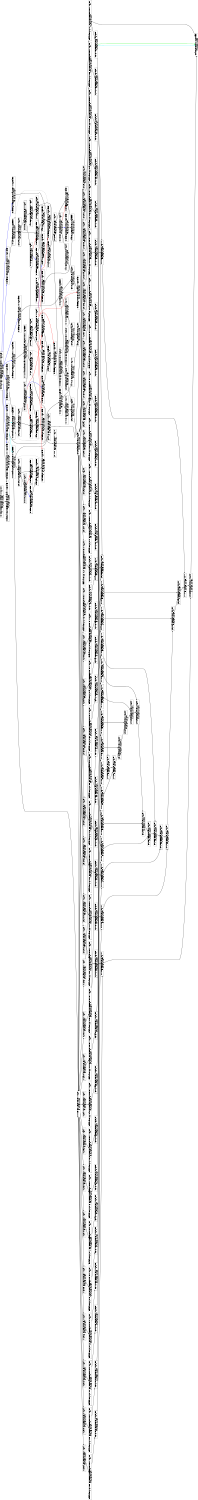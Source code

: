 digraph Region_18 {
	graph [ nslimit = "1000.0",
	orientation = landscape,
		center = true,
	page = "8.5,11",
	compound=true,
	size = "10,7.5" ] ;
"Op_199" [ fontname = "Helvetica" shape = box, label = " STORESTART C=0x16383BB=for.cond30.preheader HyIns=STOREB,
199, ASAP=1, ALAP=25"]
"Op_200" [ fontname = "Helvetica" shape = box, label = " MOVC C=0x0BB=for.cond30.preheader HyIns=MOVC,
200, ASAP=0, ALAP=24"]
"Op_172" [ fontname = "Helvetica" shape = box, label = " LOOPSTART C=0x16383BB=for.cond30.preheader HyIns=LOADB,
172, ASAP=0, ALAP=0"]
"Op_20197" [ fontname = "Helvetica" shape = box, label = " LOOPEXIT C=0x16382BB=for.end265 HyIns=STOREB,
20197, ASAP=5, ALAP=25"]
"Op_20198" [ fontname = "Helvetica" shape = box, label = " MOVC C=0x1BB=for.end265 HyIns=MOVC,
20198, ASAP=0, ALAP=24"]
"Op_0" [ fontname = "Helvetica" shape = box, label = " phi tmp_cse_var_6.0396 BB=for.body32 HyIns=SELECT,
0, ASAP=2, ALAP=4"]
"Op_1" [ fontname = "Helvetica" shape = box, label = " add add241  C=0x1BB=for.body32 HyIns=ADD,
1, ASAP=3, ALAP=21"]
"Op_2" [ fontname = "Helvetica" shape = box, label = " select .add241 BB=for.body32 HyIns=SELECT,
2, ASAP=6, ALAP=24"]
"Op_3" [ fontname = "Helvetica" shape = box, label = " icmp cmp242  C=0x30BB=for.body32 HyIns=CMP,
3, ASAP=4, ALAP=22"]
"Op_4" [ fontname = "Helvetica" shape = box, label = " ashr shr45  C=0x3BB=for.body32 HyIns=ARS,
4, ASAP=3, ALAP=5"]
"Op_5" [ fontname = "Helvetica" shape = box, label = " add add46 BB=for.body32 HyIns=ADD,
5, ASAP=6, ALAP=6"]
"Op_6" [ fontname = "Helvetica" shape = box, label = " getelementptr arrayidx47  C=0x0 C=0x0BB=for.body32 HyIns=ADD,
6, ASAP=7, ALAP=7"]
"Op_7" [ fontname = "Helvetica" shape = box, label = " store  BB=for.body32 HyIns=STOREB,
7, ASAP=25, ALAP=25"]
"Op_8" [ fontname = "Helvetica" shape = box, label = " load manupa2 BB=for.body32 HyIns=LOADB,
8, ASAP=8, ALAP=8"]
"Op_9" [ fontname = "Helvetica" shape = box, label = " add add53 BB=for.body32 HyIns=ADD,
9, ASAP=9, ALAP=9"]
"Op_10" [ fontname = "Helvetica" shape = box, label = " add add65 BB=for.body32 HyIns=ADD,
10, ASAP=10, ALAP=10"]
"Op_11" [ fontname = "Helvetica" shape = box, label = " add add77 BB=for.body32 HyIns=ADD,
11, ASAP=11, ALAP=11"]
"Op_12" [ fontname = "Helvetica" shape = box, label = " add add89 BB=for.body32 HyIns=ADD,
12, ASAP=12, ALAP=12"]
"Op_13" [ fontname = "Helvetica" shape = box, label = " add add101 BB=for.body32 HyIns=ADD,
13, ASAP=13, ALAP=13"]
"Op_14" [ fontname = "Helvetica" shape = box, label = " add add113 BB=for.body32 HyIns=ADD,
14, ASAP=14, ALAP=14"]
"Op_15" [ fontname = "Helvetica" shape = box, label = " add add125 BB=for.body32 HyIns=ADD,
15, ASAP=15, ALAP=15"]
"Op_16" [ fontname = "Helvetica" shape = box, label = " add add137 BB=for.body32 HyIns=ADD,
16, ASAP=16, ALAP=16"]
"Op_17" [ fontname = "Helvetica" shape = box, label = " add add149 BB=for.body32 HyIns=ADD,
17, ASAP=17, ALAP=17"]
"Op_18" [ fontname = "Helvetica" shape = box, label = " add add161 BB=for.body32 HyIns=ADD,
18, ASAP=18, ALAP=18"]
"Op_19" [ fontname = "Helvetica" shape = box, label = " add add173 BB=for.body32 HyIns=ADD,
19, ASAP=19, ALAP=19"]
"Op_20" [ fontname = "Helvetica" shape = box, label = " add add185 BB=for.body32 HyIns=ADD,
20, ASAP=20, ALAP=20"]
"Op_21" [ fontname = "Helvetica" shape = box, label = " add add197 BB=for.body32 HyIns=ADD,
21, ASAP=21, ALAP=21"]
"Op_22" [ fontname = "Helvetica" shape = box, label = " add add209 BB=for.body32 HyIns=ADD,
22, ASAP=22, ALAP=22"]
"Op_23" [ fontname = "Helvetica" shape = box, label = " add add221 BB=for.body32 HyIns=ADD,
23, ASAP=23, ALAP=23"]
"Op_24" [ fontname = "Helvetica" shape = box, label = " add add233 BB=for.body32 HyIns=ADD,
24, ASAP=24, ALAP=24"]
"Op_34" [ fontname = "Helvetica" shape = box, label = " or add205  C=0xdBB=for.body32 HyIns=OR,
34, ASAP=4, ALAP=18"]
"Op_25" [ fontname = "Helvetica" shape = box, label = " shl mul33  C=0x4BB=for.body32 HyIns=LS,
25, ASAP=3, ALAP=5"]
"Op_26" [ fontname = "Helvetica" shape = box, label = " or add229  C=0xfBB=for.body32 HyIns=OR,
26, ASAP=4, ALAP=20"]
"Op_27" [ fontname = "Helvetica" shape = box, label = " getelementptr arrayidx230  C=0x2313 C=0x2313BB=for.body32 HyIns=ADD,
27, ASAP=5, ALAP=21"]
"Op_28" [ fontname = "Helvetica" shape = box, label = " load manupa34 BB=for.body32 HyIns=LOADB,
28, ASAP=6, ALAP=22"]
"Op_29" [ fontname = "Helvetica" shape = box, label = " mul mul232 BB=for.body32 HyIns=MUL,
29, ASAP=9, ALAP=23"]
"Op_30" [ fontname = "Helvetica" shape = box, label = " or add217  C=0xeBB=for.body32 HyIns=OR,
30, ASAP=4, ALAP=19"]
"Op_31" [ fontname = "Helvetica" shape = box, label = " getelementptr arrayidx218  C=0x2313 C=0x2313BB=for.body32 HyIns=ADD,
31, ASAP=5, ALAP=20"]
"Op_32" [ fontname = "Helvetica" shape = box, label = " load manupa32 BB=for.body32 HyIns=LOADB,
32, ASAP=6, ALAP=21"]
"Op_33" [ fontname = "Helvetica" shape = box, label = " mul mul220 BB=for.body32 HyIns=MUL,
33, ASAP=9, ALAP=22"]
"Op_58" [ fontname = "Helvetica" shape = box, label = " or add133  C=0x7BB=for.body32 HyIns=OR,
58, ASAP=4, ALAP=12"]
"Op_59" [ fontname = "Helvetica" shape = box, label = " getelementptr arrayidx134  C=0x2313 C=0x2313BB=for.body32 HyIns=ADD,
59, ASAP=5, ALAP=13"]
"Op_60" [ fontname = "Helvetica" shape = box, label = " load manupa18 BB=for.body32 HyIns=LOADB,
60, ASAP=6, ALAP=14"]
"Op_35" [ fontname = "Helvetica" shape = box, label = " getelementptr arrayidx206  C=0x2313 C=0x2313BB=for.body32 HyIns=ADD,
35, ASAP=5, ALAP=19"]
"Op_36" [ fontname = "Helvetica" shape = box, label = " load manupa30 BB=for.body32 HyIns=LOADB,
36, ASAP=6, ALAP=20"]
"Op_37" [ fontname = "Helvetica" shape = box, label = " mul mul208 BB=for.body32 HyIns=MUL,
37, ASAP=9, ALAP=21"]
"Op_38" [ fontname = "Helvetica" shape = box, label = " or add193  C=0xcBB=for.body32 HyIns=OR,
38, ASAP=4, ALAP=17"]
"Op_39" [ fontname = "Helvetica" shape = box, label = " getelementptr arrayidx194  C=0x2313 C=0x2313BB=for.body32 HyIns=ADD,
39, ASAP=5, ALAP=18"]
"Op_40" [ fontname = "Helvetica" shape = box, label = " load manupa28 BB=for.body32 HyIns=LOADB,
40, ASAP=6, ALAP=19"]
"Op_41" [ fontname = "Helvetica" shape = box, label = " mul mul196 BB=for.body32 HyIns=MUL,
41, ASAP=9, ALAP=20"]
"Op_42" [ fontname = "Helvetica" shape = box, label = " or add181  C=0xbBB=for.body32 HyIns=OR,
42, ASAP=4, ALAP=16"]
"Op_43" [ fontname = "Helvetica" shape = box, label = " getelementptr arrayidx182  C=0x2313 C=0x2313BB=for.body32 HyIns=ADD,
43, ASAP=5, ALAP=17"]
"Op_44" [ fontname = "Helvetica" shape = box, label = " load manupa26 BB=for.body32 HyIns=LOADB,
44, ASAP=6, ALAP=18"]
"Op_45" [ fontname = "Helvetica" shape = box, label = " mul mul184 BB=for.body32 HyIns=MUL,
45, ASAP=9, ALAP=19"]
"Op_46" [ fontname = "Helvetica" shape = box, label = " or add169  C=0xaBB=for.body32 HyIns=OR,
46, ASAP=4, ALAP=15"]
"Op_47" [ fontname = "Helvetica" shape = box, label = " getelementptr arrayidx170  C=0x2313 C=0x2313BB=for.body32 HyIns=ADD,
47, ASAP=5, ALAP=16"]
"Op_48" [ fontname = "Helvetica" shape = box, label = " load manupa24 BB=for.body32 HyIns=LOADB,
48, ASAP=6, ALAP=17"]
"Op_49" [ fontname = "Helvetica" shape = box, label = " mul mul172 BB=for.body32 HyIns=MUL,
49, ASAP=9, ALAP=18"]
"Op_50" [ fontname = "Helvetica" shape = box, label = " or add157  C=0x9BB=for.body32 HyIns=OR,
50, ASAP=4, ALAP=14"]
"Op_51" [ fontname = "Helvetica" shape = box, label = " getelementptr arrayidx158  C=0x2313 C=0x2313BB=for.body32 HyIns=ADD,
51, ASAP=5, ALAP=15"]
"Op_52" [ fontname = "Helvetica" shape = box, label = " load manupa22 BB=for.body32 HyIns=LOADB,
52, ASAP=6, ALAP=16"]
"Op_53" [ fontname = "Helvetica" shape = box, label = " mul mul160 BB=for.body32 HyIns=MUL,
53, ASAP=9, ALAP=17"]
"Op_54" [ fontname = "Helvetica" shape = box, label = " or add145  C=0x8BB=for.body32 HyIns=OR,
54, ASAP=4, ALAP=13"]
"Op_55" [ fontname = "Helvetica" shape = box, label = " getelementptr arrayidx146  C=0x2313 C=0x2313BB=for.body32 HyIns=ADD,
55, ASAP=5, ALAP=14"]
"Op_56" [ fontname = "Helvetica" shape = box, label = " load manupa20 BB=for.body32 HyIns=LOADB,
56, ASAP=6, ALAP=15"]
"Op_57" [ fontname = "Helvetica" shape = box, label = " mul mul148 BB=for.body32 HyIns=MUL,
57, ASAP=9, ALAP=16"]
"Op_115" [ fontname = "Helvetica" shape = box, label = " add add178  C=0xbBB=for.body32 HyIns=ADD,
115, ASAP=6, ALAP=16"]
"Op_116" [ fontname = "Helvetica" shape = box, label = " getelementptr arrayidx179  C=0x2000 C=0x2000BB=for.body32 HyIns=ADD,
116, ASAP=7, ALAP=17"]
"Op_117" [ fontname = "Helvetica" shape = box, label = " load manupa25 BB=for.body32 HyIns=LOADB,
117, ASAP=8, ALAP=18"]
"Op_118" [ fontname = "Helvetica" shape = box, label = " add add166  C=0xaBB=for.body32 HyIns=ADD,
118, ASAP=6, ALAP=15"]
"Op_119" [ fontname = "Helvetica" shape = box, label = " getelementptr arrayidx167  C=0x2000 C=0x2000BB=for.body32 HyIns=ADD,
119, ASAP=7, ALAP=16"]
"Op_61" [ fontname = "Helvetica" shape = box, label = " mul mul136 BB=for.body32 HyIns=MUL,
61, ASAP=9, ALAP=15"]
"Op_62" [ fontname = "Helvetica" shape = box, label = " or add121  C=0x6BB=for.body32 HyIns=OR,
62, ASAP=4, ALAP=11"]
"Op_63" [ fontname = "Helvetica" shape = box, label = " getelementptr arrayidx122  C=0x2313 C=0x2313BB=for.body32 HyIns=ADD,
63, ASAP=5, ALAP=12"]
"Op_64" [ fontname = "Helvetica" shape = box, label = " load manupa16 BB=for.body32 HyIns=LOADB,
64, ASAP=6, ALAP=13"]
"Op_65" [ fontname = "Helvetica" shape = box, label = " mul mul124 BB=for.body32 HyIns=MUL,
65, ASAP=9, ALAP=14"]
"Op_66" [ fontname = "Helvetica" shape = box, label = " or add109  C=0x5BB=for.body32 HyIns=OR,
66, ASAP=4, ALAP=10"]
"Op_67" [ fontname = "Helvetica" shape = box, label = " getelementptr arrayidx110  C=0x2313 C=0x2313BB=for.body32 HyIns=ADD,
67, ASAP=5, ALAP=11"]
"Op_68" [ fontname = "Helvetica" shape = box, label = " load manupa14 BB=for.body32 HyIns=LOADB,
68, ASAP=6, ALAP=12"]
"Op_69" [ fontname = "Helvetica" shape = box, label = " mul mul112 BB=for.body32 HyIns=MUL,
69, ASAP=9, ALAP=13"]
"Op_70" [ fontname = "Helvetica" shape = box, label = " or add97  C=0x4BB=for.body32 HyIns=OR,
70, ASAP=4, ALAP=9"]
"Op_71" [ fontname = "Helvetica" shape = box, label = " getelementptr arrayidx98  C=0x2313 C=0x2313BB=for.body32 HyIns=ADD,
71, ASAP=5, ALAP=10"]
"Op_72" [ fontname = "Helvetica" shape = box, label = " load manupa12 BB=for.body32 HyIns=LOADB,
72, ASAP=6, ALAP=11"]
"Op_73" [ fontname = "Helvetica" shape = box, label = " mul mul100 BB=for.body32 HyIns=MUL,
73, ASAP=9, ALAP=12"]
"Op_74" [ fontname = "Helvetica" shape = box, label = " or add85  C=0x3BB=for.body32 HyIns=OR,
74, ASAP=4, ALAP=8"]
"Op_75" [ fontname = "Helvetica" shape = box, label = " getelementptr arrayidx86  C=0x2313 C=0x2313BB=for.body32 HyIns=ADD,
75, ASAP=5, ALAP=9"]
"Op_76" [ fontname = "Helvetica" shape = box, label = " load manupa10 BB=for.body32 HyIns=LOADB,
76, ASAP=6, ALAP=10"]
"Op_77" [ fontname = "Helvetica" shape = box, label = " mul mul88 BB=for.body32 HyIns=MUL,
77, ASAP=9, ALAP=11"]
"Op_78" [ fontname = "Helvetica" shape = box, label = " or add73  C=0x2BB=for.body32 HyIns=OR,
78, ASAP=4, ALAP=7"]
"Op_79" [ fontname = "Helvetica" shape = box, label = " getelementptr arrayidx74  C=0x2313 C=0x2313BB=for.body32 HyIns=ADD,
79, ASAP=5, ALAP=8"]
"Op_80" [ fontname = "Helvetica" shape = box, label = " load manupa8 BB=for.body32 HyIns=LOADB,
80, ASAP=6, ALAP=9"]
"Op_81" [ fontname = "Helvetica" shape = box, label = " mul mul76 BB=for.body32 HyIns=MUL,
81, ASAP=9, ALAP=10"]
"Op_82" [ fontname = "Helvetica" shape = box, label = " or add61  C=0x1BB=for.body32 HyIns=OR,
82, ASAP=4, ALAP=6"]
"Op_83" [ fontname = "Helvetica" shape = box, label = " getelementptr arrayidx62  C=0x2313 C=0x2313BB=for.body32 HyIns=ADD,
83, ASAP=5, ALAP=7"]
"Op_84" [ fontname = "Helvetica" shape = box, label = " load manupa6 BB=for.body32 HyIns=LOADB,
84, ASAP=6, ALAP=8"]
"Op_85" [ fontname = "Helvetica" shape = box, label = " mul mul64 BB=for.body32 HyIns=MUL,
85, ASAP=9, ALAP=9"]
"Op_86" [ fontname = "Helvetica" shape = box, label = " getelementptr arrayidx50  C=0x2313 C=0x2313BB=for.body32 HyIns=ADD,
86, ASAP=4, ALAP=6"]
"Op_87" [ fontname = "Helvetica" shape = box, label = " load manupa4 BB=for.body32 HyIns=LOADB,
87, ASAP=5, ALAP=7"]
"Op_88" [ fontname = "Helvetica" shape = box, label = " mul mul52 BB=for.body32 HyIns=MUL,
88, ASAP=8, ALAP=8"]
"Op_89" [ fontname = "Helvetica" shape = box, label = " phi tmp_cse_var_5.0395 BB=for.body32 HyIns=SELECT,
89, ASAP=2, ALAP=19"]
"Op_90" [ fontname = "Helvetica" shape = box, label = " add add256  C=0x1BB=for.body32 HyIns=ADD,
90, ASAP=3, ALAP=20"]
"Op_91" [ fontname = "Helvetica" shape = box, label = " select .add256 BB=for.body32 HyIns=SELECT,
91, ASAP=6, ALAP=24"]
"Op_92" [ fontname = "Helvetica" shape = box, label = " icmp cmp257  C=0xf0BB=for.body32 HyIns=CMP,
92, ASAP=4, ALAP=21"]
"Op_93" [ fontname = "Helvetica" shape = box, label = " select .i_48.1 BB=for.body32 HyIns=SELECT,
93, ASAP=8, ALAP=24"]
"Op_94" [ fontname = "Helvetica" shape = box, label = " or manupa35 BB=for.body32 HyIns=OR,
94, ASAP=5, ALAP=22"]
"Op_95" [ fontname = "Helvetica" shape = box, label = " select .c48.1 BB=for.body32 HyIns=SELECT,
95, ASAP=7, ALAP=24"]
"Op_96" [ fontname = "Helvetica" shape = box, label = " phi w_inner_h_fused_oc_fused_rh_fused_rw_outer_fused.0394 BB=for.body32 HyIns=SELECT,
96, ASAP=2, ALAP=2"]
"Op_97" [ fontname = "Helvetica" shape = box, label = " add inc264  C=0x1BB=for.body32 HyIns=ADD,
97, ASAP=3, ALAP=23"]
"Op_98" [ fontname = "Helvetica" shape = box, label = " icmp exitcond398  C=0x2c10BB=for.body32 HyIns=CMP,
98, ASAP=4, ALAP=24"]
"Op_100" [ fontname = "Helvetica" shape = box, label = " shl and  C=0x4BB=for.body32 HyIns=LS,
100, ASAP=3, ALAP=3"]
"Op_101" [ fontname = "Helvetica" shape = box, label = " and mul37  C=0x70BB=for.body32 HyIns=AND,
101, ASAP=4, ALAP=4"]
"Op_102" [ fontname = "Helvetica" shape = box, label = " add add39 BB=for.body32 HyIns=ADD,
102, ASAP=5, ALAP=5"]
"Op_103" [ fontname = "Helvetica" shape = box, label = " add add226  C=0xfBB=for.body32 HyIns=ADD,
103, ASAP=6, ALAP=20"]
"Op_104" [ fontname = "Helvetica" shape = box, label = " getelementptr arrayidx227  C=0x2000 C=0x2000BB=for.body32 HyIns=ADD,
104, ASAP=7, ALAP=21"]
"Op_105" [ fontname = "Helvetica" shape = box, label = " load manupa33 BB=for.body32 HyIns=LOADB,
105, ASAP=8, ALAP=22"]
"Op_106" [ fontname = "Helvetica" shape = box, label = " add add214  C=0xeBB=for.body32 HyIns=ADD,
106, ASAP=6, ALAP=19"]
"Op_107" [ fontname = "Helvetica" shape = box, label = " getelementptr arrayidx215  C=0x2000 C=0x2000BB=for.body32 HyIns=ADD,
107, ASAP=7, ALAP=20"]
"Op_108" [ fontname = "Helvetica" shape = box, label = " load manupa31 BB=for.body32 HyIns=LOADB,
108, ASAP=8, ALAP=21"]
"Op_109" [ fontname = "Helvetica" shape = box, label = " add add202  C=0xdBB=for.body32 HyIns=ADD,
109, ASAP=6, ALAP=18"]
"Op_110" [ fontname = "Helvetica" shape = box, label = " getelementptr arrayidx203  C=0x2000 C=0x2000BB=for.body32 HyIns=ADD,
110, ASAP=7, ALAP=19"]
"Op_111" [ fontname = "Helvetica" shape = box, label = " load manupa29 BB=for.body32 HyIns=LOADB,
111, ASAP=8, ALAP=20"]
"Op_112" [ fontname = "Helvetica" shape = box, label = " add add190  C=0xcBB=for.body32 HyIns=ADD,
112, ASAP=6, ALAP=17"]
"Op_113" [ fontname = "Helvetica" shape = box, label = " getelementptr arrayidx191  C=0x2000 C=0x2000BB=for.body32 HyIns=ADD,
113, ASAP=7, ALAP=18"]
"Op_114" [ fontname = "Helvetica" shape = box, label = " load manupa27 BB=for.body32 HyIns=LOADB,
114, ASAP=8, ALAP=19"]
"Op_120" [ fontname = "Helvetica" shape = box, label = " load manupa23 BB=for.body32 HyIns=LOADB,
120, ASAP=8, ALAP=17"]
"Op_121" [ fontname = "Helvetica" shape = box, label = " add add154  C=0x9BB=for.body32 HyIns=ADD,
121, ASAP=6, ALAP=14"]
"Op_122" [ fontname = "Helvetica" shape = box, label = " getelementptr arrayidx155  C=0x2000 C=0x2000BB=for.body32 HyIns=ADD,
122, ASAP=7, ALAP=15"]
"Op_123" [ fontname = "Helvetica" shape = box, label = " load manupa21 BB=for.body32 HyIns=LOADB,
123, ASAP=8, ALAP=16"]
"Op_124" [ fontname = "Helvetica" shape = box, label = " add add142  C=0x8BB=for.body32 HyIns=ADD,
124, ASAP=6, ALAP=13"]
"Op_125" [ fontname = "Helvetica" shape = box, label = " getelementptr arrayidx143  C=0x2000 C=0x2000BB=for.body32 HyIns=ADD,
125, ASAP=7, ALAP=14"]
"Op_126" [ fontname = "Helvetica" shape = box, label = " load manupa19 BB=for.body32 HyIns=LOADB,
126, ASAP=8, ALAP=15"]
"Op_127" [ fontname = "Helvetica" shape = box, label = " add add130  C=0x7BB=for.body32 HyIns=ADD,
127, ASAP=6, ALAP=12"]
"Op_128" [ fontname = "Helvetica" shape = box, label = " getelementptr arrayidx131  C=0x2000 C=0x2000BB=for.body32 HyIns=ADD,
128, ASAP=7, ALAP=13"]
"Op_129" [ fontname = "Helvetica" shape = box, label = " load manupa17 BB=for.body32 HyIns=LOADB,
129, ASAP=8, ALAP=14"]
"Op_130" [ fontname = "Helvetica" shape = box, label = " add add118  C=0x6BB=for.body32 HyIns=ADD,
130, ASAP=6, ALAP=11"]
"Op_131" [ fontname = "Helvetica" shape = box, label = " getelementptr arrayidx119  C=0x2000 C=0x2000BB=for.body32 HyIns=ADD,
131, ASAP=7, ALAP=12"]
"Op_132" [ fontname = "Helvetica" shape = box, label = " load manupa15 BB=for.body32 HyIns=LOADB,
132, ASAP=8, ALAP=13"]
"Op_133" [ fontname = "Helvetica" shape = box, label = " add add106  C=0x5BB=for.body32 HyIns=ADD,
133, ASAP=6, ALAP=10"]
"Op_134" [ fontname = "Helvetica" shape = box, label = " getelementptr arrayidx107  C=0x2000 C=0x2000BB=for.body32 HyIns=ADD,
134, ASAP=7, ALAP=11"]
"Op_135" [ fontname = "Helvetica" shape = box, label = " load manupa13 BB=for.body32 HyIns=LOADB,
135, ASAP=8, ALAP=12"]
"Op_136" [ fontname = "Helvetica" shape = box, label = " add add94  C=0x4BB=for.body32 HyIns=ADD,
136, ASAP=6, ALAP=9"]
"Op_137" [ fontname = "Helvetica" shape = box, label = " getelementptr arrayidx95  C=0x2000 C=0x2000BB=for.body32 HyIns=ADD,
137, ASAP=7, ALAP=10"]
"Op_138" [ fontname = "Helvetica" shape = box, label = " load manupa11 BB=for.body32 HyIns=LOADB,
138, ASAP=8, ALAP=11"]
"Op_139" [ fontname = "Helvetica" shape = box, label = " add add82  C=0x3BB=for.body32 HyIns=ADD,
139, ASAP=6, ALAP=8"]
"Op_140" [ fontname = "Helvetica" shape = box, label = " getelementptr arrayidx83  C=0x2000 C=0x2000BB=for.body32 HyIns=ADD,
140, ASAP=7, ALAP=9"]
"Op_141" [ fontname = "Helvetica" shape = box, label = " load manupa9 BB=for.body32 HyIns=LOADB,
141, ASAP=8, ALAP=10"]
"Op_142" [ fontname = "Helvetica" shape = box, label = " add add70  C=0x2BB=for.body32 HyIns=ADD,
142, ASAP=6, ALAP=7"]
"Op_143" [ fontname = "Helvetica" shape = box, label = " getelementptr arrayidx71  C=0x2000 C=0x2000BB=for.body32 HyIns=ADD,
143, ASAP=7, ALAP=8"]
"Op_144" [ fontname = "Helvetica" shape = box, label = " load manupa7 BB=for.body32 HyIns=LOADB,
144, ASAP=8, ALAP=9"]
"Op_145" [ fontname = "Helvetica" shape = box, label = " add add58  C=0x1BB=for.body32 HyIns=ADD,
145, ASAP=6, ALAP=6"]
"Op_146" [ fontname = "Helvetica" shape = box, label = " getelementptr arrayidx59  C=0x2000 C=0x2000BB=for.body32 HyIns=ADD,
146, ASAP=7, ALAP=7"]
"Op_147" [ fontname = "Helvetica" shape = box, label = " load manupa5 BB=for.body32 HyIns=LOADB,
147, ASAP=8, ALAP=8"]
"Op_148" [ fontname = "Helvetica" shape = box, label = " getelementptr arrayidx48  C=0x2000 C=0x2000BB=for.body32 HyIns=ADD,
148, ASAP=6, ALAP=6"]
"Op_149" [ fontname = "Helvetica" shape = box, label = " load manupa3 BB=for.body32 HyIns=LOADB,
149, ASAP=7, ALAP=7"]
"Op_150" [ fontname = "Helvetica" shape = box, label = " phi i_48.0393 BB=for.body32 HyIns=SELECT,
150, ASAP=2, ALAP=2"]
"Op_151" [ fontname = "Helvetica" shape = box, label = " add i_48.1 BB=for.body32 HyIns=ADD,
151, ASAP=6, ALAP=22"]
"Op_152" [ fontname = "Helvetica" shape = box, label = " mul mul40  C=0x468BB=for.body32 HyIns=MUL,
152, ASAP=3, ALAP=4"]
"Op_153" [ fontname = "Helvetica" shape = box, label = " add add44 BB=for.body32 HyIns=ADD,
153, ASAP=5, ALAP=5"]
"Op_154" [ fontname = "Helvetica" shape = box, label = " mul mul34  C=0x13bBB=for.body32 HyIns=MUL,
154, ASAP=3, ALAP=3"]
"Op_155" [ fontname = "Helvetica" shape = box, label = " add add38 BB=for.body32 HyIns=ADD,
155, ASAP=4, ALAP=4"]
"Op_156" [ fontname = "Helvetica" shape = box, label = " phi c48.0392 BB=for.body32 HyIns=SELECT,
156, ASAP=2, ALAP=18"]
"Op_157" [ fontname = "Helvetica" shape = box, label = " add add248  C=0x1BB=for.body32 HyIns=ADD,
157, ASAP=3, ALAP=19"]
"Op_158" [ fontname = "Helvetica" shape = box, label = " icmp cmp249  C=0x30BB=for.body32 HyIns=CMP,
158, ASAP=4, ALAP=20"]
"Op_159" [ fontname = "Helvetica" shape = box, label = " zext inc252  C=0x0BB=for.body32 HyIns=OR,
159, ASAP=5, ALAP=21"]
"Op_160" [ fontname = "Helvetica" shape = box, label = " phi i_240.0391 BB=for.body32 HyIns=SELECT,
160, ASAP=2, ALAP=2"]
"Op_161" [ fontname = "Helvetica" shape = box, label = " add i_240.1 BB=for.body32 HyIns=ADD,
161, ASAP=6, ALAP=24"]
"Op_162" [ fontname = "Helvetica" shape = box, label = " mul mul43  C=0x6BB=for.body32 HyIns=MUL,
162, ASAP=3, ALAP=3"]
"Op_163" [ fontname = "Helvetica" shape = box, label = " add add42 BB=for.body32 HyIns=ADD,
163, ASAP=4, ALAP=4"]
"Op_164" [ fontname = "Helvetica" shape = box, label = " OutLoopLOAD C=0x9365 C=0x9365BB=for.body32 HyIns=LOAD,
164, ASAP=0, ALAP=3"]
"Op_165" [ fontname = "Helvetica" shape = box, label = " add add36 BB=for.body32 HyIns=ADD,
165, ASAP=3, ALAP=3"]
"Op_166" [ fontname = "Helvetica" shape = box, label = " OutLoopLOAD C=0x9363 C=0x9363BB=for.body32 HyIns=LOAD,
166, ASAP=0, ALAP=2"]
"Op_167" [ fontname = "Helvetica" shape = box, label = " phi c240.0390 BB=for.body32 HyIns=SELECT,
167, ASAP=2, ALAP=20"]
"Op_168" [ fontname = "Helvetica" shape = box, label = " add add236  C=0x1BB=for.body32 HyIns=ADD,
168, ASAP=3, ALAP=21"]
"Op_169" [ fontname = "Helvetica" shape = box, label = " select c240.1 BB=for.body32 HyIns=SELECT,
169, ASAP=6, ALAP=24"]
"Op_170" [ fontname = "Helvetica" shape = box, label = " icmp cmp237  C=0xf0BB=for.body32 HyIns=CMP,
170, ASAP=4, ALAP=22"]
"Op_171" [ fontname = "Helvetica" shape = box, label = " zext inc239  C=0x0BB=for.body32 HyIns=OR,
171, ASAP=5, ALAP=23"]
"Op_180" [ fontname = "Helvetica" shape = box, label = " CMERGEBB=for.body32,mutex={179,} HyIns=CMERGE,
180, ASAP=9, ALAP=25"]
"Op_181" [ fontname = "Helvetica" shape = box, label = " CMERGE C=0x0BB=for.body32,mutex={182,} HyIns=CMERGE,
181, ASAP=1, ALAP=17"]
"Op_182" [ fontname = "Helvetica" shape = box, label = " CMERGEBB=for.body32,mutex={181,} HyIns=CMERGE,
182, ASAP=8, ALAP=25"]
"Op_183" [ fontname = "Helvetica" shape = box, label = " CMERGE C=0x0BB=for.body32,mutex={184,} HyIns=CMERGE,
183, ASAP=1, ALAP=1"]
"Op_173" [ fontname = "Helvetica" shape = box, label = " CMERGE C=0x0BB=for.body32,mutex={174,} HyIns=CMERGE,
173, ASAP=1, ALAP=3"]
"Op_174" [ fontname = "Helvetica" shape = box, label = " CMERGEBB=for.body32,mutex={173,} HyIns=CMERGE,
174, ASAP=7, ALAP=25"]
"Op_175" [ fontname = "Helvetica" shape = box, label = " CMERGE C=0x0BB=for.body32,mutex={176,} HyIns=CMERGE,
175, ASAP=1, ALAP=18"]
"Op_176" [ fontname = "Helvetica" shape = box, label = " CMERGEBB=for.body32,mutex={175,} HyIns=CMERGE,
176, ASAP=7, ALAP=25"]
"Op_177" [ fontname = "Helvetica" shape = box, label = " CMERGE C=0x0BB=for.body32,mutex={178,} HyIns=CMERGE,
177, ASAP=1, ALAP=1"]
"Op_178" [ fontname = "Helvetica" shape = box, label = " CMERGEBB=for.body32,mutex={177,} HyIns=CMERGE,
178, ASAP=5, ALAP=25"]
"Op_179" [ fontname = "Helvetica" shape = box, label = " CMERGE C=0x0BB=for.body32,mutex={180,} HyIns=CMERGE,
179, ASAP=1, ALAP=1"]
"Op_184" [ fontname = "Helvetica" shape = box, label = " CMERGEBB=for.body32,mutex={183,} HyIns=CMERGE,
184, ASAP=7, ALAP=25"]
"Op_185" [ fontname = "Helvetica" shape = box, label = " CMERGE C=0x0BB=for.body32,mutex={186,} HyIns=CMERGE,
185, ASAP=1, ALAP=19"]
"Op_186" [ fontname = "Helvetica" shape = box, label = " CMERGEBB=for.body32,mutex={185,} HyIns=CMERGE,
186, ASAP=7, ALAP=25"]
"Op_192" [ fontname = "Helvetica" shape = box, label = " CMERGEBB=for.body32 HyIns=CMERGE,
192, ASAP=7, ALAP=23"]
"Op_193" [ fontname = "Helvetica" shape = box, label = " CMERGE C=0x0BB=for.body32 HyIns=CMERGE,
193, ASAP=6, ALAP=23"]
"Op_194" [ fontname = "Helvetica" shape = box, label = " CMERGEBB=for.body32 HyIns=CMERGE,
194, ASAP=6, ALAP=23"]
"Op_195" [ fontname = "Helvetica" shape = box, label = " CMERGE C=0x0BB=for.body32 HyIns=CMERGE,
195, ASAP=5, ALAP=23"]
"Op_196" [ fontname = "Helvetica" shape = box, label = " CMERGEBB=for.body32 HyIns=CMERGE,
196, ASAP=5, ALAP=23"]
"Op_187" [ fontname = "Helvetica" shape = box, label = " CMERGE C=0x0BB=for.body32 HyIns=CMERGE,
187, ASAP=5, ALAP=23"]
"Op_188" [ fontname = "Helvetica" shape = box, label = " CMERGEBB=for.body32 HyIns=CMERGE,
188, ASAP=5, ALAP=23"]
"Op_189" [ fontname = "Helvetica" shape = box, label = " CMERGE C=0x0BB=for.body32 HyIns=CMERGE,
189, ASAP=5, ALAP=23"]
"Op_190" [ fontname = "Helvetica" shape = box, label = " CMERGEBB=for.body32 HyIns=CMERGE,
190, ASAP=5, ALAP=23"]
"Op_191" [ fontname = "Helvetica" shape = box, label = " CMERGE C=0x0BB=for.body32 HyIns=CMERGE,
191, ASAP=5, ALAP=23"]
"Op_0" -> "Op_1" [style = bold, color = black];
"Op_0" -> "Op_4" [style = bold, color = black];
"Op_0" -> "Op_25" [style = bold, color = black];
"Op_1" -> "Op_3" [style = bold, color = black];
"Op_1" -> "Op_188" [style = bold, color = black];
"Op_2" -> "Op_174" [style = bold, color = black];
"Op_3" -> "Op_187" [style = bold, color = blue];
"Op_3" -> "Op_188" [style = bold, color = red];
"Op_4" -> "Op_5" [style = bold, color = black];
"Op_5" -> "Op_6" [style = bold, color = black];
"Op_6" -> "Op_7" [style = bold, color = black];
"Op_6" -> "Op_8" [style = bold, color = black];
"Op_8" -> "Op_9" [style = bold, color = black];
"Op_8" -> "Op_7" [style = bold, color = cyan];
"Op_8" -> "Op_7"[style = bold, color = green];
"Op_9" -> "Op_10" [style = bold, color = black];
"Op_10" -> "Op_11" [style = bold, color = black];
"Op_11" -> "Op_12" [style = bold, color = black];
"Op_12" -> "Op_13" [style = bold, color = black];
"Op_13" -> "Op_14" [style = bold, color = black];
"Op_14" -> "Op_15" [style = bold, color = black];
"Op_15" -> "Op_16" [style = bold, color = black];
"Op_16" -> "Op_17" [style = bold, color = black];
"Op_17" -> "Op_18" [style = bold, color = black];
"Op_18" -> "Op_19" [style = bold, color = black];
"Op_19" -> "Op_20" [style = bold, color = black];
"Op_20" -> "Op_21" [style = bold, color = black];
"Op_21" -> "Op_22" [style = bold, color = black];
"Op_22" -> "Op_23" [style = bold, color = black];
"Op_23" -> "Op_24" [style = bold, color = black];
"Op_24" -> "Op_7" [style = bold, color = black];
"Op_25" -> "Op_26" [style = bold, color = black];
"Op_25" -> "Op_30" [style = bold, color = black];
"Op_25" -> "Op_34" [style = bold, color = black];
"Op_25" -> "Op_38" [style = bold, color = black];
"Op_25" -> "Op_42" [style = bold, color = black];
"Op_25" -> "Op_46" [style = bold, color = black];
"Op_25" -> "Op_50" [style = bold, color = black];
"Op_25" -> "Op_54" [style = bold, color = black];
"Op_25" -> "Op_58" [style = bold, color = black];
"Op_25" -> "Op_62" [style = bold, color = black];
"Op_25" -> "Op_66" [style = bold, color = black];
"Op_25" -> "Op_70" [style = bold, color = black];
"Op_25" -> "Op_74" [style = bold, color = black];
"Op_25" -> "Op_78" [style = bold, color = black];
"Op_25" -> "Op_82" [style = bold, color = black];
"Op_25" -> "Op_86" [style = bold, color = black];
"Op_26" -> "Op_27" [style = bold, color = black];
"Op_27" -> "Op_28" [style = bold, color = black];
"Op_28" -> "Op_29" [style = bold, color = black];
"Op_29" -> "Op_24" [style = bold, color = black];
"Op_30" -> "Op_31" [style = bold, color = black];
"Op_31" -> "Op_32" [style = bold, color = black];
"Op_32" -> "Op_33" [style = bold, color = black];
"Op_33" -> "Op_23" [style = bold, color = black];
"Op_34" -> "Op_35" [style = bold, color = black];
"Op_35" -> "Op_36" [style = bold, color = black];
"Op_36" -> "Op_37" [style = bold, color = black];
"Op_37" -> "Op_22" [style = bold, color = black];
"Op_38" -> "Op_39" [style = bold, color = black];
"Op_39" -> "Op_40" [style = bold, color = black];
"Op_40" -> "Op_41" [style = bold, color = black];
"Op_41" -> "Op_21" [style = bold, color = black];
"Op_42" -> "Op_43" [style = bold, color = black];
"Op_43" -> "Op_44" [style = bold, color = black];
"Op_44" -> "Op_45" [style = bold, color = black];
"Op_45" -> "Op_20" [style = bold, color = black];
"Op_46" -> "Op_47" [style = bold, color = black];
"Op_47" -> "Op_48" [style = bold, color = black];
"Op_48" -> "Op_49" [style = bold, color = black];
"Op_49" -> "Op_19" [style = bold, color = black];
"Op_50" -> "Op_51" [style = bold, color = black];
"Op_51" -> "Op_52" [style = bold, color = black];
"Op_52" -> "Op_53" [style = bold, color = black];
"Op_53" -> "Op_18" [style = bold, color = black];
"Op_54" -> "Op_55" [style = bold, color = black];
"Op_55" -> "Op_56" [style = bold, color = black];
"Op_56" -> "Op_57" [style = bold, color = black];
"Op_57" -> "Op_17" [style = bold, color = black];
"Op_58" -> "Op_59" [style = bold, color = black];
"Op_59" -> "Op_60" [style = bold, color = black];
"Op_60" -> "Op_61" [style = bold, color = black];
"Op_61" -> "Op_16" [style = bold, color = black];
"Op_62" -> "Op_63" [style = bold, color = black];
"Op_63" -> "Op_64" [style = bold, color = black];
"Op_64" -> "Op_65" [style = bold, color = black];
"Op_65" -> "Op_15" [style = bold, color = black];
"Op_66" -> "Op_67" [style = bold, color = black];
"Op_67" -> "Op_68" [style = bold, color = black];
"Op_68" -> "Op_69" [style = bold, color = black];
"Op_69" -> "Op_14" [style = bold, color = black];
"Op_70" -> "Op_71" [style = bold, color = black];
"Op_71" -> "Op_72" [style = bold, color = black];
"Op_72" -> "Op_73" [style = bold, color = black];
"Op_73" -> "Op_13" [style = bold, color = black];
"Op_74" -> "Op_75" [style = bold, color = black];
"Op_75" -> "Op_76" [style = bold, color = black];
"Op_76" -> "Op_77" [style = bold, color = black];
"Op_77" -> "Op_12" [style = bold, color = black];
"Op_78" -> "Op_79" [style = bold, color = black];
"Op_79" -> "Op_80" [style = bold, color = black];
"Op_80" -> "Op_81" [style = bold, color = black];
"Op_81" -> "Op_11" [style = bold, color = black];
"Op_82" -> "Op_83" [style = bold, color = black];
"Op_83" -> "Op_84" [style = bold, color = black];
"Op_84" -> "Op_85" [style = bold, color = black];
"Op_85" -> "Op_10" [style = bold, color = black];
"Op_86" -> "Op_87" [style = bold, color = black];
"Op_87" -> "Op_88" [style = bold, color = black];
"Op_88" -> "Op_9" [style = bold, color = black];
"Op_89" -> "Op_90" [style = bold, color = black];
"Op_90" -> "Op_92" [style = bold, color = black];
"Op_90" -> "Op_190" [style = bold, color = black];
"Op_91" -> "Op_176" [style = bold, color = black];
"Op_92" -> "Op_94" [style = bold, color = black];
"Op_92" -> "Op_189" [style = bold, color = blue];
"Op_92" -> "Op_190" [style = bold, color = red];
"Op_92" -> "Op_191" [style = bold, color = blue];
"Op_92" -> "Op_192" [style = bold, color = red];
"Op_93" -> "Op_180" [style = bold, color = black];
"Op_94" -> "Op_193" [style = bold, color = blue];
"Op_94" -> "Op_194" [style = bold, color = red];
"Op_95" -> "Op_182" [style = bold, color = black];
"Op_96" -> "Op_97" [style = bold, color = black];
"Op_96" -> "Op_100" [style = bold, color = black];
"Op_97" -> "Op_98" [style = bold, color = black];
"Op_97" -> "Op_178" [style = bold, color = black];
"Op_98" -> "Op_174" [style = bold, color = red];
"Op_98" -> "Op_176" [style = bold, color = red];
"Op_98" -> "Op_178" [style = bold, color = red];
"Op_98" -> "Op_180" [style = bold, color = red];
"Op_98" -> "Op_182" [style = bold, color = red];
"Op_98" -> "Op_184" [style = bold, color = red];
"Op_98" -> "Op_186" [style = bold, color = red];
"Op_98" -> "Op_20197" [style = bold, color = blue];
"Op_100" -> "Op_101" [style = bold, color = black];
"Op_101" -> "Op_102" [style = bold, color = black];
"Op_102" -> "Op_103" [style = bold, color = black];
"Op_102" -> "Op_106" [style = bold, color = black];
"Op_102" -> "Op_109" [style = bold, color = black];
"Op_102" -> "Op_112" [style = bold, color = black];
"Op_102" -> "Op_115" [style = bold, color = black];
"Op_102" -> "Op_118" [style = bold, color = black];
"Op_102" -> "Op_121" [style = bold, color = black];
"Op_102" -> "Op_124" [style = bold, color = black];
"Op_102" -> "Op_127" [style = bold, color = black];
"Op_102" -> "Op_130" [style = bold, color = black];
"Op_102" -> "Op_133" [style = bold, color = black];
"Op_102" -> "Op_136" [style = bold, color = black];
"Op_102" -> "Op_139" [style = bold, color = black];
"Op_102" -> "Op_142" [style = bold, color = black];
"Op_102" -> "Op_145" [style = bold, color = black];
"Op_102" -> "Op_148" [style = bold, color = black];
"Op_103" -> "Op_104" [style = bold, color = black];
"Op_104" -> "Op_105" [style = bold, color = black];
"Op_105" -> "Op_29" [style = bold, color = black];
"Op_106" -> "Op_107" [style = bold, color = black];
"Op_107" -> "Op_108" [style = bold, color = black];
"Op_108" -> "Op_33" [style = bold, color = black];
"Op_109" -> "Op_110" [style = bold, color = black];
"Op_110" -> "Op_111" [style = bold, color = black];
"Op_111" -> "Op_37" [style = bold, color = black];
"Op_112" -> "Op_113" [style = bold, color = black];
"Op_113" -> "Op_114" [style = bold, color = black];
"Op_114" -> "Op_41" [style = bold, color = black];
"Op_115" -> "Op_116" [style = bold, color = black];
"Op_116" -> "Op_117" [style = bold, color = black];
"Op_117" -> "Op_45" [style = bold, color = black];
"Op_118" -> "Op_119" [style = bold, color = black];
"Op_119" -> "Op_120" [style = bold, color = black];
"Op_120" -> "Op_49" [style = bold, color = black];
"Op_121" -> "Op_122" [style = bold, color = black];
"Op_122" -> "Op_123" [style = bold, color = black];
"Op_123" -> "Op_53" [style = bold, color = black];
"Op_124" -> "Op_125" [style = bold, color = black];
"Op_125" -> "Op_126" [style = bold, color = black];
"Op_126" -> "Op_57" [style = bold, color = black];
"Op_127" -> "Op_128" [style = bold, color = black];
"Op_128" -> "Op_129" [style = bold, color = black];
"Op_129" -> "Op_61" [style = bold, color = black];
"Op_130" -> "Op_131" [style = bold, color = black];
"Op_131" -> "Op_132" [style = bold, color = black];
"Op_132" -> "Op_65" [style = bold, color = black];
"Op_133" -> "Op_134" [style = bold, color = black];
"Op_134" -> "Op_135" [style = bold, color = black];
"Op_135" -> "Op_69" [style = bold, color = black];
"Op_136" -> "Op_137" [style = bold, color = black];
"Op_137" -> "Op_138" [style = bold, color = black];
"Op_138" -> "Op_73" [style = bold, color = black];
"Op_139" -> "Op_140" [style = bold, color = black];
"Op_140" -> "Op_141" [style = bold, color = black];
"Op_141" -> "Op_77" [style = bold, color = black];
"Op_142" -> "Op_143" [style = bold, color = black];
"Op_143" -> "Op_144" [style = bold, color = black];
"Op_144" -> "Op_81" [style = bold, color = black];
"Op_145" -> "Op_146" [style = bold, color = black];
"Op_146" -> "Op_147" [style = bold, color = black];
"Op_147" -> "Op_85" [style = bold, color = black];
"Op_148" -> "Op_149" [style = bold, color = black];
"Op_149" -> "Op_88" [style = bold, color = black];
"Op_150" -> "Op_151" [style = bold, color = black];
"Op_150" -> "Op_152" [style = bold, color = black];
"Op_150" -> "Op_154" [style = bold, color = black];
"Op_151" -> "Op_192" [style = bold, color = black];
"Op_152" -> "Op_153" [style = bold, color = black];
"Op_153" -> "Op_5" [style = bold, color = black];
"Op_154" -> "Op_155" [style = bold, color = black];
"Op_155" -> "Op_102" [style = bold, color = black];
"Op_156" -> "Op_157" [style = bold, color = black];
"Op_157" -> "Op_158" [style = bold, color = black];
"Op_157" -> "Op_194" [style = bold, color = black];
"Op_158" -> "Op_94" [style = bold, color = black];
"Op_158" -> "Op_159" [style = bold, color = black];
"Op_159" -> "Op_151" [style = bold, color = black];
"Op_160" -> "Op_161" [style = bold, color = black];
"Op_160" -> "Op_162" [style = bold, color = black];
"Op_160" -> "Op_165" [style = bold, color = black];
"Op_161" -> "Op_184" [style = bold, color = black];
"Op_162" -> "Op_163" [style = bold, color = black];
"Op_163" -> "Op_153" [style = bold, color = black];
"Op_164" -> "Op_163" [style = bold, color = black];
"Op_165" -> "Op_155" [style = bold, color = black];
"Op_166" -> "Op_165" [style = bold, color = black];
"Op_167" -> "Op_168" [style = bold, color = black];
"Op_168" -> "Op_170" [style = bold, color = black];
"Op_168" -> "Op_196" [style = bold, color = black];
"Op_169" -> "Op_186" [style = bold, color = black];
"Op_170" -> "Op_171" [style = bold, color = black];
"Op_170" -> "Op_195" [style = bold, color = blue];
"Op_170" -> "Op_196" [style = bold, color = red];
"Op_171" -> "Op_161" [style = bold, color = black];
"Op_172" -> "Op_173" [style = bold, color = blue];
"Op_172" -> "Op_175" [style = bold, color = blue];
"Op_172" -> "Op_177" [style = bold, color = blue];
"Op_172" -> "Op_179" [style = bold, color = blue];
"Op_172" -> "Op_181" [style = bold, color = blue];
"Op_172" -> "Op_183" [style = bold, color = blue];
"Op_172" -> "Op_185" [style = bold, color = blue];
"Op_172" -> "Op_199" [style = bold, color = black];
"Op_173" -> "Op_0" [style = bold, color = black];
"Op_174" -> "Op_0" [style = dashed, color = black];
"Op_175" -> "Op_89" [style = bold, color = black];
"Op_176" -> "Op_89" [style = dashed, color = black];
"Op_177" -> "Op_96" [style = bold, color = black];
"Op_178" -> "Op_96" [style = dashed, color = black];
"Op_179" -> "Op_150" [style = bold, color = black];
"Op_179" -> "Op_0" [style = bold, color = cyan];
"Op_179" -> "Op_89" [style = bold, color = cyan];
"Op_180" -> "Op_150" [style = dashed, color = black];
"Op_181" -> "Op_156" [style = bold, color = black];
"Op_182" -> "Op_156" [style = dashed, color = black];
"Op_183" -> "Op_160" [style = bold, color = black];
"Op_184" -> "Op_160" [style = dashed, color = black];
"Op_185" -> "Op_167" [style = bold, color = black];
"Op_186" -> "Op_167" [style = dashed, color = black];
"Op_187" -> "Op_2" [style = bold, color = black];
"Op_188" -> "Op_2" [style = bold, color = black];
"Op_189" -> "Op_91" [style = bold, color = black];
"Op_190" -> "Op_91" [style = bold, color = black];
"Op_191" -> "Op_93" [style = bold, color = black];
"Op_192" -> "Op_93" [style = bold, color = black];
"Op_193" -> "Op_95" [style = bold, color = black];
"Op_194" -> "Op_95" [style = bold, color = black];
"Op_195" -> "Op_169" [style = bold, color = black];
"Op_196" -> "Op_169" [style = bold, color = black];
"Op_20198" -> "Op_20197" [style = bold, color = black];
"Op_200" -> "Op_199" [style = bold, color = black];
}
